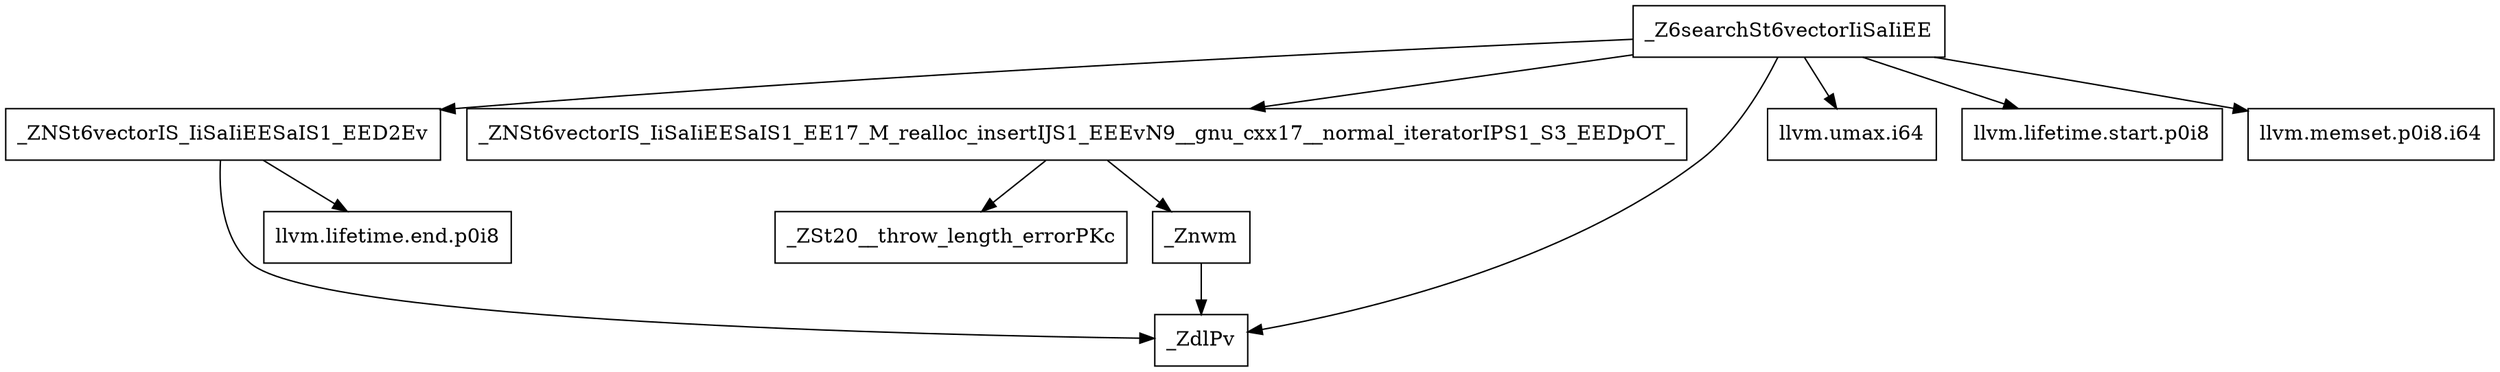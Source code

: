 digraph CallGraph {
    // Nodes
    node [shape=box]; // Optional styling for node shape
    search [label="_Z6searchSt6vectorIiSaIiEE"];
    vectorDestructor [label="_ZNSt6vectorIS_IiSaIiEESaIS1_EED2Ev"];
    reallocInsert [label="_ZNSt6vectorIS_IiSaIiEESaIS1_EE17_M_realloc_insertIJS1_EEEvN9__gnu_cxx17__normal_iteratorIPS1_S3_EEDpOT_"];
    delete [label="_ZdlPv"];
    throwLengthError [label="_ZSt20__throw_length_errorPKc"];
    allocate [label="_Znwm"];
    llvmUmax [label="llvm.umax.i64"];
    lifetimeStart [label="llvm.lifetime.start.p0i8"];
    lifetimeEnd [label="llvm.lifetime.end.p0i8"];
    memset [label="llvm.memset.p0i8.i64"];

    // Edges
    search -> lifetimeStart;
    search -> delete;
    search -> reallocInsert;
    search -> vectorDestructor;
    search -> llvmUmax;
    search -> memset;

    vectorDestructor -> delete;
    vectorDestructor -> lifetimeEnd;

    reallocInsert -> allocate;
    reallocInsert -> throwLengthError;

    allocate -> delete;

    // Add more edges according to the functions' calls as needed
}
